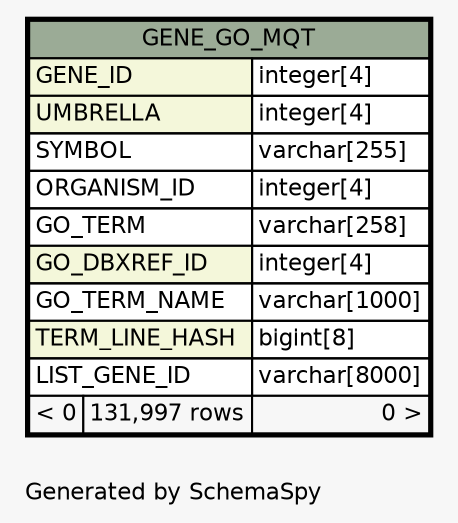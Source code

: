 // dot 2.38.0 on Windows 10 10.0
// SchemaSpy rev Unknown
digraph "oneDegreeRelationshipsDiagram" {
  graph [
    rankdir="RL"
    bgcolor="#f7f7f7"
    label="\nGenerated by SchemaSpy"
    labeljust="l"
    nodesep="0.18"
    ranksep="0.46"
    fontname="Helvetica"
    fontsize="11"
  ];
  node [
    fontname="Helvetica"
    fontsize="11"
    shape="plaintext"
  ];
  edge [
    arrowsize="0.8"
  ];
  "GENE_GO_MQT" [
    label=<
    <TABLE BORDER="2" CELLBORDER="1" CELLSPACING="0" BGCOLOR="#ffffff">
      <TR><TD COLSPAN="3" BGCOLOR="#9bab96" ALIGN="CENTER">GENE_GO_MQT</TD></TR>
      <TR><TD PORT="GENE_ID" COLSPAN="2" BGCOLOR="#f4f7da" ALIGN="LEFT">GENE_ID</TD><TD PORT="GENE_ID.type" ALIGN="LEFT">integer[4]</TD></TR>
      <TR><TD PORT="UMBRELLA" COLSPAN="2" BGCOLOR="#f4f7da" ALIGN="LEFT">UMBRELLA</TD><TD PORT="UMBRELLA.type" ALIGN="LEFT">integer[4]</TD></TR>
      <TR><TD PORT="SYMBOL" COLSPAN="2" ALIGN="LEFT">SYMBOL</TD><TD PORT="SYMBOL.type" ALIGN="LEFT">varchar[255]</TD></TR>
      <TR><TD PORT="ORGANISM_ID" COLSPAN="2" ALIGN="LEFT">ORGANISM_ID</TD><TD PORT="ORGANISM_ID.type" ALIGN="LEFT">integer[4]</TD></TR>
      <TR><TD PORT="GO_TERM" COLSPAN="2" ALIGN="LEFT">GO_TERM</TD><TD PORT="GO_TERM.type" ALIGN="LEFT">varchar[258]</TD></TR>
      <TR><TD PORT="GO_DBXREF_ID" COLSPAN="2" BGCOLOR="#f4f7da" ALIGN="LEFT">GO_DBXREF_ID</TD><TD PORT="GO_DBXREF_ID.type" ALIGN="LEFT">integer[4]</TD></TR>
      <TR><TD PORT="GO_TERM_NAME" COLSPAN="2" ALIGN="LEFT">GO_TERM_NAME</TD><TD PORT="GO_TERM_NAME.type" ALIGN="LEFT">varchar[1000]</TD></TR>
      <TR><TD PORT="TERM_LINE_HASH" COLSPAN="2" BGCOLOR="#f4f7da" ALIGN="LEFT">TERM_LINE_HASH</TD><TD PORT="TERM_LINE_HASH.type" ALIGN="LEFT">bigint[8]</TD></TR>
      <TR><TD PORT="LIST_GENE_ID" COLSPAN="2" ALIGN="LEFT">LIST_GENE_ID</TD><TD PORT="LIST_GENE_ID.type" ALIGN="LEFT">varchar[8000]</TD></TR>
      <TR><TD ALIGN="LEFT" BGCOLOR="#f7f7f7">&lt; 0</TD><TD ALIGN="RIGHT" BGCOLOR="#f7f7f7">131,997 rows</TD><TD ALIGN="RIGHT" BGCOLOR="#f7f7f7">0 &gt;</TD></TR>
    </TABLE>>
    URL="GENE_GO_MQT.html"
    tooltip="GENE_GO_MQT"
  ];
}
